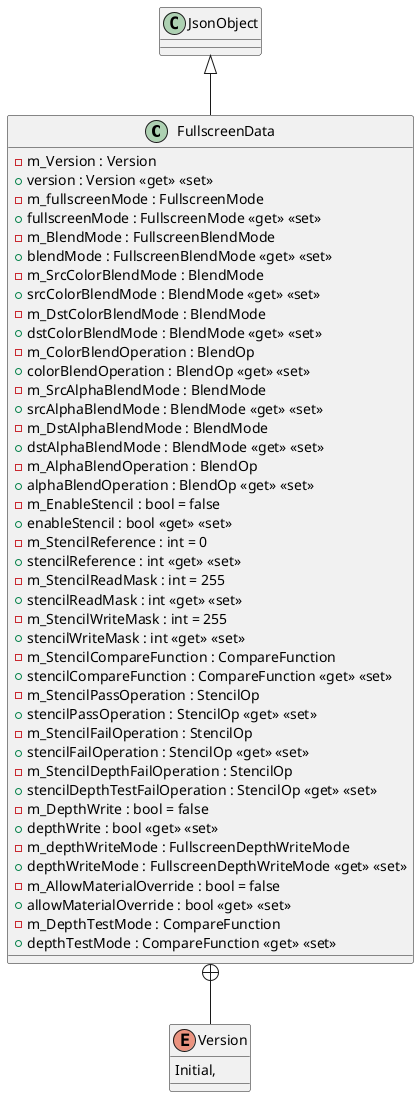 @startuml
class FullscreenData {
    - m_Version : Version
    + version : Version <<get>> <<set>>
    - m_fullscreenMode : FullscreenMode
    + fullscreenMode : FullscreenMode <<get>> <<set>>
    - m_BlendMode : FullscreenBlendMode
    + blendMode : FullscreenBlendMode <<get>> <<set>>
    - m_SrcColorBlendMode : BlendMode
    + srcColorBlendMode : BlendMode <<get>> <<set>>
    - m_DstColorBlendMode : BlendMode
    + dstColorBlendMode : BlendMode <<get>> <<set>>
    - m_ColorBlendOperation : BlendOp
    + colorBlendOperation : BlendOp <<get>> <<set>>
    - m_SrcAlphaBlendMode : BlendMode
    + srcAlphaBlendMode : BlendMode <<get>> <<set>>
    - m_DstAlphaBlendMode : BlendMode
    + dstAlphaBlendMode : BlendMode <<get>> <<set>>
    - m_AlphaBlendOperation : BlendOp
    + alphaBlendOperation : BlendOp <<get>> <<set>>
    - m_EnableStencil : bool = false
    + enableStencil : bool <<get>> <<set>>
    - m_StencilReference : int = 0
    + stencilReference : int <<get>> <<set>>
    - m_StencilReadMask : int = 255
    + stencilReadMask : int <<get>> <<set>>
    - m_StencilWriteMask : int = 255
    + stencilWriteMask : int <<get>> <<set>>
    - m_StencilCompareFunction : CompareFunction
    + stencilCompareFunction : CompareFunction <<get>> <<set>>
    - m_StencilPassOperation : StencilOp
    + stencilPassOperation : StencilOp <<get>> <<set>>
    - m_StencilFailOperation : StencilOp
    + stencilFailOperation : StencilOp <<get>> <<set>>
    - m_StencilDepthFailOperation : StencilOp
    + stencilDepthTestFailOperation : StencilOp <<get>> <<set>>
    - m_DepthWrite : bool = false
    + depthWrite : bool <<get>> <<set>>
    - m_depthWriteMode : FullscreenDepthWriteMode
    + depthWriteMode : FullscreenDepthWriteMode <<get>> <<set>>
    - m_AllowMaterialOverride : bool = false
    + allowMaterialOverride : bool <<get>> <<set>>
    - m_DepthTestMode : CompareFunction
    + depthTestMode : CompareFunction <<get>> <<set>>
}
enum Version {
    Initial,
}
JsonObject <|-- FullscreenData
FullscreenData +-- Version
@enduml
